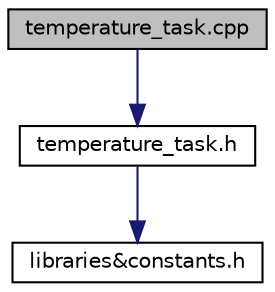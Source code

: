 digraph "temperature_task.cpp"
{
 // LATEX_PDF_SIZE
  edge [fontname="Helvetica",fontsize="10",labelfontname="Helvetica",labelfontsize="10"];
  node [fontname="Helvetica",fontsize="10",shape=record];
  Node1 [label="temperature_task.cpp",height=0.2,width=0.4,color="black", fillcolor="grey75", style="filled", fontcolor="black",tooltip="File that contains the temperature task function file implementation."];
  Node1 -> Node2 [color="midnightblue",fontsize="10",style="solid",fontname="Helvetica"];
  Node2 [label="temperature_task.h",height=0.2,width=0.4,color="black", fillcolor="white", style="filled",URL="$temperature__task_8h.html",tooltip="File containing header file for the temperature reading task function that attempts to detect flame-o..."];
  Node2 -> Node3 [color="midnightblue",fontsize="10",style="solid",fontname="Helvetica"];
  Node3 [label="libraries&constants.h",height=0.2,width=0.4,color="black", fillcolor="white", style="filled",URL="$libraries_6constants_8h.html",tooltip="File containing the header which contains the definition of multiple constants and libraries that wil..."];
}
